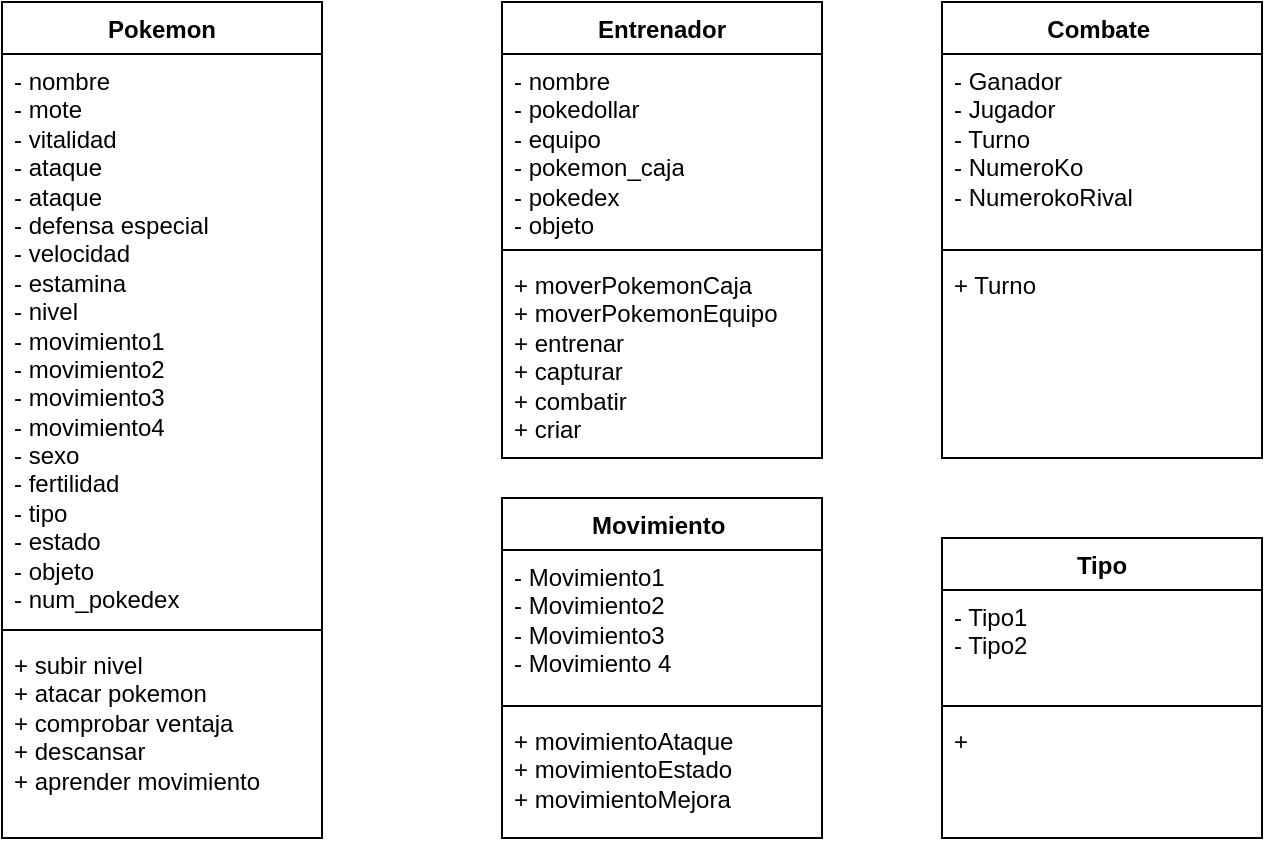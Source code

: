 <mxfile version="21.0.6" type="device"><diagram id="C5RBs43oDa-KdzZeNtuy" name="Page-1"><mxGraphModel dx="805" dy="763" grid="1" gridSize="10" guides="1" tooltips="1" connect="1" arrows="1" fold="1" page="1" pageScale="1" pageWidth="827" pageHeight="1169" math="0" shadow="0"><root><mxCell id="WIyWlLk6GJQsqaUBKTNV-0"/><mxCell id="WIyWlLk6GJQsqaUBKTNV-1" parent="WIyWlLk6GJQsqaUBKTNV-0"/><mxCell id="mJD61Lpo36U0DTu7W9R6-0" value="Pokemon" style="swimlane;fontStyle=1;align=center;verticalAlign=top;childLayout=stackLayout;horizontal=1;startSize=26;horizontalStack=0;resizeParent=1;resizeParentMax=0;resizeLast=0;collapsible=1;marginBottom=0;whiteSpace=wrap;html=1;" parent="WIyWlLk6GJQsqaUBKTNV-1" vertex="1"><mxGeometry x="40" y="121" width="160" height="418" as="geometry"/></mxCell><mxCell id="mJD61Lpo36U0DTu7W9R6-1" value="- nombre&lt;br&gt;- mote&amp;nbsp;&lt;br&gt;- vitalidad&lt;br&gt;- ataque&amp;nbsp;&lt;br&gt;- ataque&lt;br&gt;- defensa especial&amp;nbsp;&lt;br&gt;- velocidad&lt;br&gt;- estamina&amp;nbsp;&lt;br&gt;- nivel&amp;nbsp;&lt;br&gt;- movimiento1&lt;br&gt;- movimiento2&lt;br&gt;- movimiento3&lt;br&gt;- movimiento4&lt;br&gt;- sexo&lt;br&gt;- fertilidad&amp;nbsp;&lt;br&gt;- tipo&amp;nbsp;&lt;br&gt;- estado&amp;nbsp;&lt;br&gt;- objeto&amp;nbsp;&lt;br&gt;- num_pokedex" style="text;strokeColor=none;fillColor=none;align=left;verticalAlign=top;spacingLeft=4;spacingRight=4;overflow=hidden;rotatable=0;points=[[0,0.5],[1,0.5]];portConstraint=eastwest;whiteSpace=wrap;html=1;" parent="mJD61Lpo36U0DTu7W9R6-0" vertex="1"><mxGeometry y="26" width="160" height="284" as="geometry"/></mxCell><mxCell id="mJD61Lpo36U0DTu7W9R6-2" value="" style="line;strokeWidth=1;fillColor=none;align=left;verticalAlign=middle;spacingTop=-1;spacingLeft=3;spacingRight=3;rotatable=0;labelPosition=right;points=[];portConstraint=eastwest;strokeColor=inherit;" parent="mJD61Lpo36U0DTu7W9R6-0" vertex="1"><mxGeometry y="310" width="160" height="8" as="geometry"/></mxCell><mxCell id="mJD61Lpo36U0DTu7W9R6-3" value="+ subir nivel&lt;br&gt;+ atacar pokemon&lt;br&gt;+ comprobar ventaja&lt;br&gt;+ descansar&lt;br&gt;+ aprender movimiento&amp;nbsp;" style="text;strokeColor=none;fillColor=none;align=left;verticalAlign=top;spacingLeft=4;spacingRight=4;overflow=hidden;rotatable=0;points=[[0,0.5],[1,0.5]];portConstraint=eastwest;whiteSpace=wrap;html=1;" parent="mJD61Lpo36U0DTu7W9R6-0" vertex="1"><mxGeometry y="318" width="160" height="100" as="geometry"/></mxCell><mxCell id="mJD61Lpo36U0DTu7W9R6-4" value="Entrenador" style="swimlane;fontStyle=1;align=center;verticalAlign=top;childLayout=stackLayout;horizontal=1;startSize=26;horizontalStack=0;resizeParent=1;resizeParentMax=0;resizeLast=0;collapsible=1;marginBottom=0;whiteSpace=wrap;html=1;" parent="WIyWlLk6GJQsqaUBKTNV-1" vertex="1"><mxGeometry x="290" y="121" width="160" height="228" as="geometry"/></mxCell><mxCell id="mJD61Lpo36U0DTu7W9R6-5" value="- nombre&lt;br&gt;- pokedollar&amp;nbsp;&lt;br&gt;- equipo&amp;nbsp;&lt;br&gt;- pokemon_caja&lt;br&gt;- pokedex&amp;nbsp;&lt;br&gt;- objeto&amp;nbsp;" style="text;strokeColor=none;fillColor=none;align=left;verticalAlign=top;spacingLeft=4;spacingRight=4;overflow=hidden;rotatable=0;points=[[0,0.5],[1,0.5]];portConstraint=eastwest;whiteSpace=wrap;html=1;" parent="mJD61Lpo36U0DTu7W9R6-4" vertex="1"><mxGeometry y="26" width="160" height="94" as="geometry"/></mxCell><mxCell id="mJD61Lpo36U0DTu7W9R6-6" value="" style="line;strokeWidth=1;fillColor=none;align=left;verticalAlign=middle;spacingTop=-1;spacingLeft=3;spacingRight=3;rotatable=0;labelPosition=right;points=[];portConstraint=eastwest;strokeColor=inherit;" parent="mJD61Lpo36U0DTu7W9R6-4" vertex="1"><mxGeometry y="120" width="160" height="8" as="geometry"/></mxCell><mxCell id="mJD61Lpo36U0DTu7W9R6-7" value="+ moverPokemonCaja&lt;br&gt;+ moverPokemonEquipo&amp;nbsp;&lt;br&gt;+ entrenar&amp;nbsp;&amp;nbsp;&lt;br&gt;+ capturar&amp;nbsp;&lt;br&gt;+ combatir&lt;br&gt;+ criar" style="text;strokeColor=none;fillColor=none;align=left;verticalAlign=top;spacingLeft=4;spacingRight=4;overflow=hidden;rotatable=0;points=[[0,0.5],[1,0.5]];portConstraint=eastwest;whiteSpace=wrap;html=1;" parent="mJD61Lpo36U0DTu7W9R6-4" vertex="1"><mxGeometry y="128" width="160" height="100" as="geometry"/></mxCell><mxCell id="vsb9D8uKJYlQ34apMzGm-0" value="Movimiento&amp;nbsp;" style="swimlane;fontStyle=1;align=center;verticalAlign=top;childLayout=stackLayout;horizontal=1;startSize=26;horizontalStack=0;resizeParent=1;resizeParentMax=0;resizeLast=0;collapsible=1;marginBottom=0;whiteSpace=wrap;html=1;" vertex="1" parent="WIyWlLk6GJQsqaUBKTNV-1"><mxGeometry x="290" y="369" width="160" height="170" as="geometry"/></mxCell><mxCell id="vsb9D8uKJYlQ34apMzGm-1" value="- Movimiento1&lt;br&gt;- Movimiento2&lt;br&gt;- Movimiento3&lt;br&gt;- Movimiento 4" style="text;strokeColor=none;fillColor=none;align=left;verticalAlign=top;spacingLeft=4;spacingRight=4;overflow=hidden;rotatable=0;points=[[0,0.5],[1,0.5]];portConstraint=eastwest;whiteSpace=wrap;html=1;" vertex="1" parent="vsb9D8uKJYlQ34apMzGm-0"><mxGeometry y="26" width="160" height="74" as="geometry"/></mxCell><mxCell id="vsb9D8uKJYlQ34apMzGm-2" value="" style="line;strokeWidth=1;fillColor=none;align=left;verticalAlign=middle;spacingTop=-1;spacingLeft=3;spacingRight=3;rotatable=0;labelPosition=right;points=[];portConstraint=eastwest;strokeColor=inherit;" vertex="1" parent="vsb9D8uKJYlQ34apMzGm-0"><mxGeometry y="100" width="160" height="8" as="geometry"/></mxCell><mxCell id="vsb9D8uKJYlQ34apMzGm-3" value="+ movimientoAtaque&lt;br&gt;+ movimientoEstado&lt;br&gt;+ movimientoMejora" style="text;strokeColor=none;fillColor=none;align=left;verticalAlign=top;spacingLeft=4;spacingRight=4;overflow=hidden;rotatable=0;points=[[0,0.5],[1,0.5]];portConstraint=eastwest;whiteSpace=wrap;html=1;" vertex="1" parent="vsb9D8uKJYlQ34apMzGm-0"><mxGeometry y="108" width="160" height="62" as="geometry"/></mxCell><mxCell id="vsb9D8uKJYlQ34apMzGm-4" value="Combate&amp;nbsp;" style="swimlane;fontStyle=1;align=center;verticalAlign=top;childLayout=stackLayout;horizontal=1;startSize=26;horizontalStack=0;resizeParent=1;resizeParentMax=0;resizeLast=0;collapsible=1;marginBottom=0;whiteSpace=wrap;html=1;" vertex="1" parent="WIyWlLk6GJQsqaUBKTNV-1"><mxGeometry x="510" y="121" width="160" height="228" as="geometry"/></mxCell><mxCell id="vsb9D8uKJYlQ34apMzGm-5" value="- Ganador&lt;br&gt;- Jugador&lt;br&gt;- Turno&lt;br&gt;- NumeroKo&lt;br&gt;- NumerokoRival" style="text;strokeColor=none;fillColor=none;align=left;verticalAlign=top;spacingLeft=4;spacingRight=4;overflow=hidden;rotatable=0;points=[[0,0.5],[1,0.5]];portConstraint=eastwest;whiteSpace=wrap;html=1;" vertex="1" parent="vsb9D8uKJYlQ34apMzGm-4"><mxGeometry y="26" width="160" height="94" as="geometry"/></mxCell><mxCell id="vsb9D8uKJYlQ34apMzGm-6" value="" style="line;strokeWidth=1;fillColor=none;align=left;verticalAlign=middle;spacingTop=-1;spacingLeft=3;spacingRight=3;rotatable=0;labelPosition=right;points=[];portConstraint=eastwest;strokeColor=inherit;" vertex="1" parent="vsb9D8uKJYlQ34apMzGm-4"><mxGeometry y="120" width="160" height="8" as="geometry"/></mxCell><mxCell id="vsb9D8uKJYlQ34apMzGm-7" value="+ Turno" style="text;strokeColor=none;fillColor=none;align=left;verticalAlign=top;spacingLeft=4;spacingRight=4;overflow=hidden;rotatable=0;points=[[0,0.5],[1,0.5]];portConstraint=eastwest;whiteSpace=wrap;html=1;" vertex="1" parent="vsb9D8uKJYlQ34apMzGm-4"><mxGeometry y="128" width="160" height="100" as="geometry"/></mxCell><mxCell id="vsb9D8uKJYlQ34apMzGm-8" value="Tipo" style="swimlane;fontStyle=1;align=center;verticalAlign=top;childLayout=stackLayout;horizontal=1;startSize=26;horizontalStack=0;resizeParent=1;resizeParentMax=0;resizeLast=0;collapsible=1;marginBottom=0;whiteSpace=wrap;html=1;" vertex="1" parent="WIyWlLk6GJQsqaUBKTNV-1"><mxGeometry x="510" y="389" width="160" height="150" as="geometry"/></mxCell><mxCell id="vsb9D8uKJYlQ34apMzGm-9" value="- Tipo1&lt;br&gt;- Tipo2" style="text;strokeColor=none;fillColor=none;align=left;verticalAlign=top;spacingLeft=4;spacingRight=4;overflow=hidden;rotatable=0;points=[[0,0.5],[1,0.5]];portConstraint=eastwest;whiteSpace=wrap;html=1;" vertex="1" parent="vsb9D8uKJYlQ34apMzGm-8"><mxGeometry y="26" width="160" height="54" as="geometry"/></mxCell><mxCell id="vsb9D8uKJYlQ34apMzGm-10" value="" style="line;strokeWidth=1;fillColor=none;align=left;verticalAlign=middle;spacingTop=-1;spacingLeft=3;spacingRight=3;rotatable=0;labelPosition=right;points=[];portConstraint=eastwest;strokeColor=inherit;" vertex="1" parent="vsb9D8uKJYlQ34apMzGm-8"><mxGeometry y="80" width="160" height="8" as="geometry"/></mxCell><mxCell id="vsb9D8uKJYlQ34apMzGm-11" value="+&amp;nbsp;" style="text;strokeColor=none;fillColor=none;align=left;verticalAlign=top;spacingLeft=4;spacingRight=4;overflow=hidden;rotatable=0;points=[[0,0.5],[1,0.5]];portConstraint=eastwest;whiteSpace=wrap;html=1;" vertex="1" parent="vsb9D8uKJYlQ34apMzGm-8"><mxGeometry y="88" width="160" height="62" as="geometry"/></mxCell></root></mxGraphModel></diagram></mxfile>